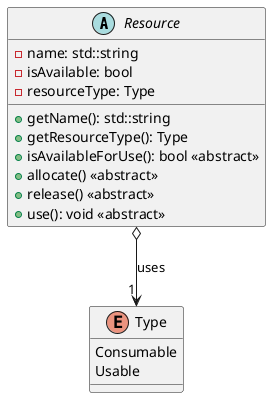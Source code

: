 @startuml
abstract class Resource {
-name: std::string
-isAvailable: bool
-resourceType: Type
+getName(): std::string
+getResourceType(): Type
+isAvailableForUse(): bool <<abstract>>
+allocate() <<abstract>>
+release() <<abstract>>
+use(): void <<abstract>>
}

enum Type {
Consumable
Usable
}

Resource o--> "1" Type : uses

@enduml